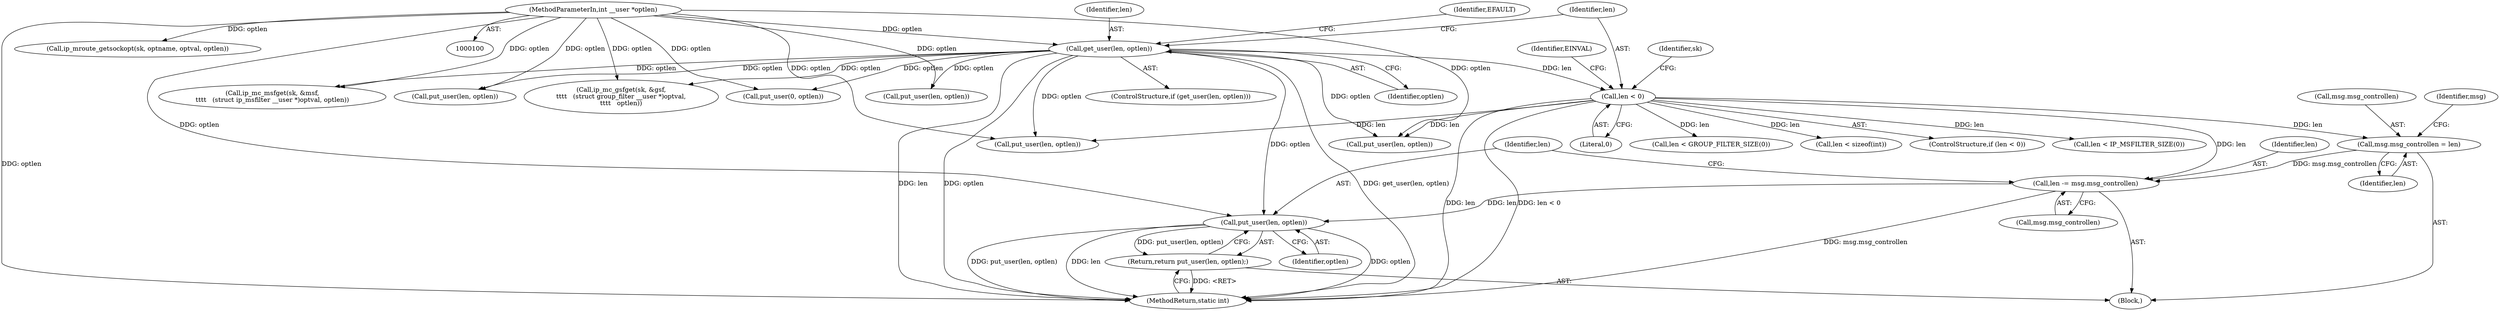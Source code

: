 digraph "0_linux_f6d8bd051c391c1c0458a30b2a7abcd939329259_25@pointer" {
"1000611" [label="(Call,put_user(len, optlen))"];
"1000605" [label="(Call,len -= msg.msg_controllen)"];
"1000531" [label="(Call,msg.msg_controllen = len)"];
"1000138" [label="(Call,len < 0)"];
"1000131" [label="(Call,get_user(len, optlen))"];
"1000105" [label="(MethodParameterIn,int __user *optlen)"];
"1000610" [label="(Return,return put_user(len, optlen);)"];
"1000531" [label="(Call,msg.msg_controllen = len)"];
"1000404" [label="(Call,put_user(len, optlen))"];
"1000706" [label="(MethodReturn,static int)"];
"1000138" [label="(Call,len < 0)"];
"1000607" [label="(Call,msg.msg_controllen)"];
"1000105" [label="(MethodParameterIn,int __user *optlen)"];
"1000140" [label="(Literal,0)"];
"1000468" [label="(Call,len < GROUP_FILTER_SIZE(0))"];
"1000613" [label="(Identifier,optlen)"];
"1000136" [label="(Identifier,EFAULT)"];
"1000203" [label="(Call,put_user(len, optlen))"];
"1000538" [label="(Identifier,msg)"];
"1000671" [label="(Call,put_user(len, optlen))"];
"1000493" [label="(Call,ip_mc_gsfget(sk, &gsf,\n\t\t\t\t   (struct group_filter __user *)optval,\n\t\t\t\t   optlen))"];
"1000645" [label="(Call,len < sizeof(int))"];
"1000131" [label="(Call,get_user(len, optlen))"];
"1000606" [label="(Identifier,len)"];
"1000513" [label="(Block,)"];
"1000133" [label="(Identifier,optlen)"];
"1000197" [label="(Call,put_user(0, optlen))"];
"1000145" [label="(Identifier,sk)"];
"1000689" [label="(Call,put_user(len, optlen))"];
"1000532" [label="(Call,msg.msg_controllen)"];
"1000605" [label="(Call,len -= msg.msg_controllen)"];
"1000132" [label="(Identifier,len)"];
"1000125" [label="(Call,ip_mroute_getsockopt(sk, optname, optval, optlen))"];
"1000139" [label="(Identifier,len)"];
"1000137" [label="(ControlStructure,if (len < 0))"];
"1000610" [label="(Return,return put_user(len, optlen);)"];
"1000535" [label="(Identifier,len)"];
"1000611" [label="(Call,put_user(len, optlen))"];
"1000130" [label="(ControlStructure,if (get_user(len, optlen)))"];
"1000612" [label="(Identifier,len)"];
"1000143" [label="(Identifier,EINVAL)"];
"1000451" [label="(Call,ip_mc_msfget(sk, &msf,\n\t\t\t\t   (struct ip_msfilter __user *)optval, optlen))"];
"1000426" [label="(Call,len < IP_MSFILTER_SIZE(0))"];
"1000611" -> "1000610"  [label="AST: "];
"1000611" -> "1000613"  [label="CFG: "];
"1000612" -> "1000611"  [label="AST: "];
"1000613" -> "1000611"  [label="AST: "];
"1000610" -> "1000611"  [label="CFG: "];
"1000611" -> "1000706"  [label="DDG: optlen"];
"1000611" -> "1000706"  [label="DDG: put_user(len, optlen)"];
"1000611" -> "1000706"  [label="DDG: len"];
"1000611" -> "1000610"  [label="DDG: put_user(len, optlen)"];
"1000605" -> "1000611"  [label="DDG: len"];
"1000131" -> "1000611"  [label="DDG: optlen"];
"1000105" -> "1000611"  [label="DDG: optlen"];
"1000605" -> "1000513"  [label="AST: "];
"1000605" -> "1000607"  [label="CFG: "];
"1000606" -> "1000605"  [label="AST: "];
"1000607" -> "1000605"  [label="AST: "];
"1000612" -> "1000605"  [label="CFG: "];
"1000605" -> "1000706"  [label="DDG: msg.msg_controllen"];
"1000531" -> "1000605"  [label="DDG: msg.msg_controllen"];
"1000138" -> "1000605"  [label="DDG: len"];
"1000531" -> "1000513"  [label="AST: "];
"1000531" -> "1000535"  [label="CFG: "];
"1000532" -> "1000531"  [label="AST: "];
"1000535" -> "1000531"  [label="AST: "];
"1000538" -> "1000531"  [label="CFG: "];
"1000138" -> "1000531"  [label="DDG: len"];
"1000138" -> "1000137"  [label="AST: "];
"1000138" -> "1000140"  [label="CFG: "];
"1000139" -> "1000138"  [label="AST: "];
"1000140" -> "1000138"  [label="AST: "];
"1000143" -> "1000138"  [label="CFG: "];
"1000145" -> "1000138"  [label="CFG: "];
"1000138" -> "1000706"  [label="DDG: len"];
"1000138" -> "1000706"  [label="DDG: len < 0"];
"1000131" -> "1000138"  [label="DDG: len"];
"1000138" -> "1000203"  [label="DDG: len"];
"1000138" -> "1000404"  [label="DDG: len"];
"1000138" -> "1000426"  [label="DDG: len"];
"1000138" -> "1000468"  [label="DDG: len"];
"1000138" -> "1000645"  [label="DDG: len"];
"1000131" -> "1000130"  [label="AST: "];
"1000131" -> "1000133"  [label="CFG: "];
"1000132" -> "1000131"  [label="AST: "];
"1000133" -> "1000131"  [label="AST: "];
"1000136" -> "1000131"  [label="CFG: "];
"1000139" -> "1000131"  [label="CFG: "];
"1000131" -> "1000706"  [label="DDG: len"];
"1000131" -> "1000706"  [label="DDG: optlen"];
"1000131" -> "1000706"  [label="DDG: get_user(len, optlen)"];
"1000105" -> "1000131"  [label="DDG: optlen"];
"1000131" -> "1000197"  [label="DDG: optlen"];
"1000131" -> "1000203"  [label="DDG: optlen"];
"1000131" -> "1000404"  [label="DDG: optlen"];
"1000131" -> "1000451"  [label="DDG: optlen"];
"1000131" -> "1000493"  [label="DDG: optlen"];
"1000131" -> "1000671"  [label="DDG: optlen"];
"1000131" -> "1000689"  [label="DDG: optlen"];
"1000105" -> "1000100"  [label="AST: "];
"1000105" -> "1000706"  [label="DDG: optlen"];
"1000105" -> "1000125"  [label="DDG: optlen"];
"1000105" -> "1000197"  [label="DDG: optlen"];
"1000105" -> "1000203"  [label="DDG: optlen"];
"1000105" -> "1000404"  [label="DDG: optlen"];
"1000105" -> "1000451"  [label="DDG: optlen"];
"1000105" -> "1000493"  [label="DDG: optlen"];
"1000105" -> "1000671"  [label="DDG: optlen"];
"1000105" -> "1000689"  [label="DDG: optlen"];
"1000610" -> "1000513"  [label="AST: "];
"1000706" -> "1000610"  [label="CFG: "];
"1000610" -> "1000706"  [label="DDG: <RET>"];
}
